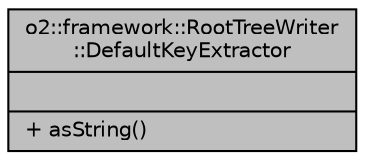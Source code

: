 digraph "o2::framework::RootTreeWriter::DefaultKeyExtractor"
{
 // INTERACTIVE_SVG=YES
  bgcolor="transparent";
  edge [fontname="Helvetica",fontsize="10",labelfontname="Helvetica",labelfontsize="10"];
  node [fontname="Helvetica",fontsize="10",shape=record];
  Node1 [label="{o2::framework::RootTreeWriter\l::DefaultKeyExtractor\n||+ asString()\l}",height=0.2,width=0.4,color="black", fillcolor="grey75", style="filled" fontcolor="black"];
}
